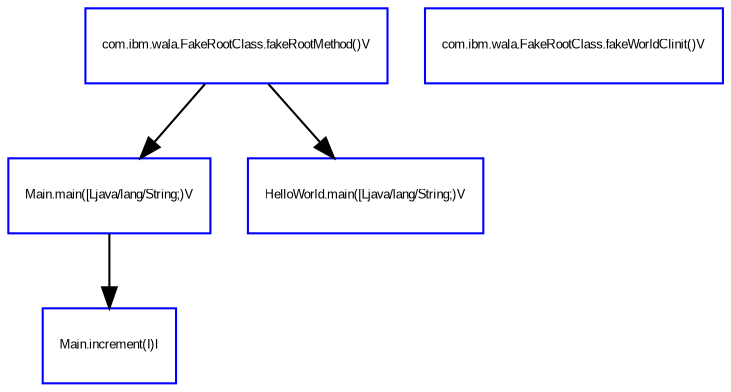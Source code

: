 digraph "DirectedGraph" {
graph [concentrate = true];center=true;fontsize=6;node [ color=blue,shape="box"fontsize=6,fontcolor=black,fontname=Arial];edge [ color=black,fontsize=6,fontcolor=black,fontname=Arial]; 
   "com.ibm.wala.FakeRootClass.fakeRootMethod()V" [ label="com.ibm.wala.FakeRootClass.fakeRootMethod()V"]
   "com.ibm.wala.FakeRootClass.fakeWorldClinit()V" [ label="com.ibm.wala.FakeRootClass.fakeWorldClinit()V"]
   "Main.main([Ljava/lang/String;)V" [ label="Main.main([Ljava/lang/String;)V"]
   "HelloWorld.main([Ljava/lang/String;)V" [ label="HelloWorld.main([Ljava/lang/String;)V"]
   "Main.increment(I)I" [ label="Main.increment(I)I"]
 "com.ibm.wala.FakeRootClass.fakeRootMethod()V" -> "Main.main([Ljava/lang/String;)V" 
 "com.ibm.wala.FakeRootClass.fakeRootMethod()V" -> "HelloWorld.main([Ljava/lang/String;)V" 
 "Main.main([Ljava/lang/String;)V" -> "Main.increment(I)I" 

}